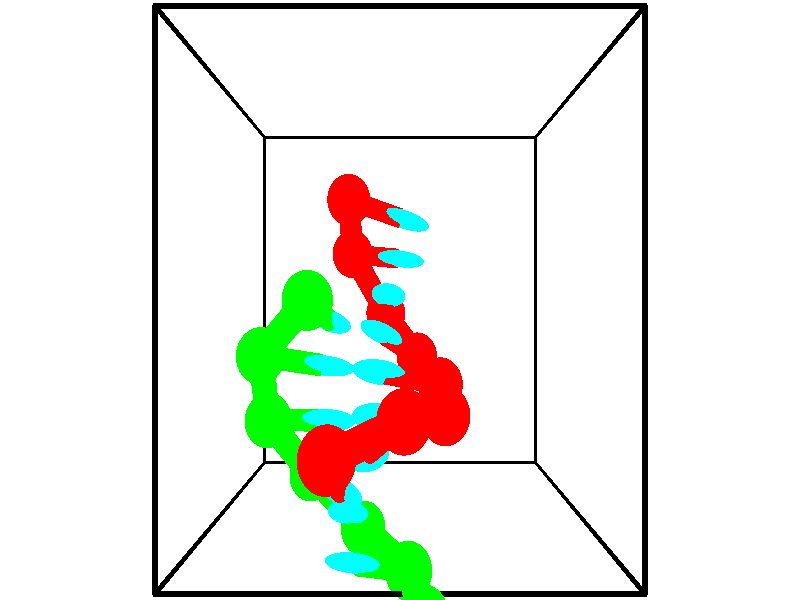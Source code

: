 // switches for output
#declare DRAW_BASES = 1; // possible values are 0, 1; only relevant for DNA ribbons
#declare DRAW_BASES_TYPE = 3; // possible values are 1, 2, 3; only relevant for DNA ribbons
#declare DRAW_FOG = 0; // set to 1 to enable fog

#include "colors.inc"

#include "transforms.inc"
background { rgb <1, 1, 1>}

#default {
   normal{
       ripples 0.25
       frequency 0.20
       turbulence 0.2
       lambda 5
   }
	finish {
		phong 0.1
		phong_size 40.
	}
}

// original window dimensions: 1024x640


// camera settings

camera {
	sky <-0, 1, 0>
	up <-0, 1, 0>
	right 1.6 * <1, 0, 0>
	location <2.5, 2.5, 11.1562>
	look_at <2.5, 2.5, 2.5>
	direction <0, 0, -8.6562>
	angle 67.0682
}


# declare cpy_camera_pos = <2.5, 2.5, 11.1562>;
# if (DRAW_FOG = 1)
fog {
	fog_type 2
	up vnormalize(cpy_camera_pos)
	color rgbt<1,1,1,0.3>
	distance 1e-5
	fog_alt 3e-3
	fog_offset 4
}
# end


// LIGHTS

# declare lum = 6;
global_settings {
	ambient_light rgb lum * <0.05, 0.05, 0.05>
	max_trace_level 15
}# declare cpy_direct_light_amount = 0.25;
light_source
{	1000 * <-1, -1, 1>,
	rgb lum * cpy_direct_light_amount
	parallel
}

light_source
{	1000 * <1, 1, -1>,
	rgb lum * cpy_direct_light_amount
	parallel
}

// strand 0

// nucleotide -1

// particle -1
sphere {
	<1.902637, 3.473150, 4.106155> 0.250000
	pigment { color rgbt <1,0,0,0> }
	no_shadow
}
cylinder {
	<2.278248, 3.373390, 4.011475>,  <2.503614, 3.313534, 3.954666>, 0.100000
	pigment { color rgbt <1,0,0,0> }
	no_shadow
}
cylinder {
	<2.278248, 3.373390, 4.011475>,  <1.902637, 3.473150, 4.106155>, 0.100000
	pigment { color rgbt <1,0,0,0> }
	no_shadow
}

// particle -1
sphere {
	<2.278248, 3.373390, 4.011475> 0.100000
	pigment { color rgbt <1,0,0,0> }
	no_shadow
}
sphere {
	0, 1
	scale<0.080000,0.200000,0.300000>
	matrix <-0.220391, -0.964961, 0.142403,
		-0.263924, -0.081554, -0.961090,
		0.939027, -0.249399, -0.236702,
		2.559956, 3.298570, 3.940464>
	pigment { color rgbt <0,1,1,0> }
	no_shadow
}
cylinder {
	<1.905627, 2.979270, 3.581846>,  <1.902637, 3.473150, 4.106155>, 0.130000
	pigment { color rgbt <1,0,0,0> }
	no_shadow
}

// nucleotide -1

// particle -1
sphere {
	<1.905627, 2.979270, 3.581846> 0.250000
	pigment { color rgbt <1,0,0,0> }
	no_shadow
}
cylinder {
	<2.249527, 2.939247, 3.782173>,  <2.455867, 2.915233, 3.902369>, 0.100000
	pigment { color rgbt <1,0,0,0> }
	no_shadow
}
cylinder {
	<2.249527, 2.939247, 3.782173>,  <1.905627, 2.979270, 3.581846>, 0.100000
	pigment { color rgbt <1,0,0,0> }
	no_shadow
}

// particle -1
sphere {
	<2.249527, 2.939247, 3.782173> 0.100000
	pigment { color rgbt <1,0,0,0> }
	no_shadow
}
sphere {
	0, 1
	scale<0.080000,0.200000,0.300000>
	matrix <-0.144815, -0.988134, 0.051185,
		0.489753, -0.116532, -0.864038,
		0.859750, -0.100057, 0.500817,
		2.507452, 2.909230, 3.932418>
	pigment { color rgbt <0,1,1,0> }
	no_shadow
}
cylinder {
	<2.317241, 2.357413, 3.368735>,  <1.905627, 2.979270, 3.581846>, 0.130000
	pigment { color rgbt <1,0,0,0> }
	no_shadow
}

// nucleotide -1

// particle -1
sphere {
	<2.317241, 2.357413, 3.368735> 0.250000
	pigment { color rgbt <1,0,0,0> }
	no_shadow
}
cylinder {
	<2.343540, 2.464722, 3.753174>,  <2.359320, 2.529107, 3.983837>, 0.100000
	pigment { color rgbt <1,0,0,0> }
	no_shadow
}
cylinder {
	<2.343540, 2.464722, 3.753174>,  <2.317241, 2.357413, 3.368735>, 0.100000
	pigment { color rgbt <1,0,0,0> }
	no_shadow
}

// particle -1
sphere {
	<2.343540, 2.464722, 3.753174> 0.100000
	pigment { color rgbt <1,0,0,0> }
	no_shadow
}
sphere {
	0, 1
	scale<0.080000,0.200000,0.300000>
	matrix <-0.113720, -0.954891, 0.274319,
		0.991335, -0.127332, -0.032274,
		0.065748, 0.268272, 0.961097,
		2.363265, 2.545203, 4.041503>
	pigment { color rgbt <0,1,1,0> }
	no_shadow
}
cylinder {
	<2.710001, 1.913952, 3.660797>,  <2.317241, 2.357413, 3.368735>, 0.130000
	pigment { color rgbt <1,0,0,0> }
	no_shadow
}

// nucleotide -1

// particle -1
sphere {
	<2.710001, 1.913952, 3.660797> 0.250000
	pigment { color rgbt <1,0,0,0> }
	no_shadow
}
cylinder {
	<2.467705, 2.065369, 3.940735>,  <2.322327, 2.156219, 4.108698>, 0.100000
	pigment { color rgbt <1,0,0,0> }
	no_shadow
}
cylinder {
	<2.467705, 2.065369, 3.940735>,  <2.710001, 1.913952, 3.660797>, 0.100000
	pigment { color rgbt <1,0,0,0> }
	no_shadow
}

// particle -1
sphere {
	<2.467705, 2.065369, 3.940735> 0.100000
	pigment { color rgbt <1,0,0,0> }
	no_shadow
}
sphere {
	0, 1
	scale<0.080000,0.200000,0.300000>
	matrix <-0.211991, -0.924565, 0.316606,
		0.766901, 0.043420, 0.640295,
		-0.605742, 0.378542, 0.699845,
		2.285982, 2.178931, 4.150688>
	pigment { color rgbt <0,1,1,0> }
	no_shadow
}
cylinder {
	<2.950134, 1.715354, 4.411691>,  <2.710001, 1.913952, 3.660797>, 0.130000
	pigment { color rgbt <1,0,0,0> }
	no_shadow
}

// nucleotide -1

// particle -1
sphere {
	<2.950134, 1.715354, 4.411691> 0.250000
	pigment { color rgbt <1,0,0,0> }
	no_shadow
}
cylinder {
	<2.565849, 1.786926, 4.496559>,  <2.335278, 1.829869, 4.547480>, 0.100000
	pigment { color rgbt <1,0,0,0> }
	no_shadow
}
cylinder {
	<2.565849, 1.786926, 4.496559>,  <2.950134, 1.715354, 4.411691>, 0.100000
	pigment { color rgbt <1,0,0,0> }
	no_shadow
}

// particle -1
sphere {
	<2.565849, 1.786926, 4.496559> 0.100000
	pigment { color rgbt <1,0,0,0> }
	no_shadow
}
sphere {
	0, 1
	scale<0.080000,0.200000,0.300000>
	matrix <-0.042648, -0.850540, 0.524177,
		0.274250, 0.494535, 0.824756,
		-0.960712, 0.178930, 0.212170,
		2.277636, 1.840605, 4.560210>
	pigment { color rgbt <0,1,1,0> }
	no_shadow
}
cylinder {
	<2.949012, 1.541486, 5.143718>,  <2.950134, 1.715354, 4.411691>, 0.130000
	pigment { color rgbt <1,0,0,0> }
	no_shadow
}

// nucleotide -1

// particle -1
sphere {
	<2.949012, 1.541486, 5.143718> 0.250000
	pigment { color rgbt <1,0,0,0> }
	no_shadow
}
cylinder {
	<2.570728, 1.511421, 5.017235>,  <2.343758, 1.493382, 4.941345>, 0.100000
	pigment { color rgbt <1,0,0,0> }
	no_shadow
}
cylinder {
	<2.570728, 1.511421, 5.017235>,  <2.949012, 1.541486, 5.143718>, 0.100000
	pigment { color rgbt <1,0,0,0> }
	no_shadow
}

// particle -1
sphere {
	<2.570728, 1.511421, 5.017235> 0.100000
	pigment { color rgbt <1,0,0,0> }
	no_shadow
}
sphere {
	0, 1
	scale<0.080000,0.200000,0.300000>
	matrix <-0.145236, -0.772630, 0.618020,
		-0.290763, 0.630391, 0.719767,
		-0.945708, -0.075162, -0.316208,
		2.287016, 1.488873, 4.922372>
	pigment { color rgbt <0,1,1,0> }
	no_shadow
}
cylinder {
	<2.535011, 1.585471, 5.709469>,  <2.949012, 1.541486, 5.143718>, 0.130000
	pigment { color rgbt <1,0,0,0> }
	no_shadow
}

// nucleotide -1

// particle -1
sphere {
	<2.535011, 1.585471, 5.709469> 0.250000
	pigment { color rgbt <1,0,0,0> }
	no_shadow
}
cylinder {
	<2.322086, 1.385635, 5.436104>,  <2.194331, 1.265734, 5.272084>, 0.100000
	pigment { color rgbt <1,0,0,0> }
	no_shadow
}
cylinder {
	<2.322086, 1.385635, 5.436104>,  <2.535011, 1.585471, 5.709469>, 0.100000
	pigment { color rgbt <1,0,0,0> }
	no_shadow
}

// particle -1
sphere {
	<2.322086, 1.385635, 5.436104> 0.100000
	pigment { color rgbt <1,0,0,0> }
	no_shadow
}
sphere {
	0, 1
	scale<0.080000,0.200000,0.300000>
	matrix <-0.156680, -0.735205, 0.659488,
		-0.831923, 0.458130, 0.313083,
		-0.532312, -0.499589, -0.683414,
		2.162393, 1.235759, 5.231080>
	pigment { color rgbt <0,1,1,0> }
	no_shadow
}
cylinder {
	<1.877818, 1.367511, 6.039224>,  <2.535011, 1.585471, 5.709469>, 0.130000
	pigment { color rgbt <1,0,0,0> }
	no_shadow
}

// nucleotide -1

// particle -1
sphere {
	<1.877818, 1.367511, 6.039224> 0.250000
	pigment { color rgbt <1,0,0,0> }
	no_shadow
}
cylinder {
	<1.918777, 1.148628, 5.706940>,  <1.943353, 1.017299, 5.507569>, 0.100000
	pigment { color rgbt <1,0,0,0> }
	no_shadow
}
cylinder {
	<1.918777, 1.148628, 5.706940>,  <1.877818, 1.367511, 6.039224>, 0.100000
	pigment { color rgbt <1,0,0,0> }
	no_shadow
}

// particle -1
sphere {
	<1.918777, 1.148628, 5.706940> 0.100000
	pigment { color rgbt <1,0,0,0> }
	no_shadow
}
sphere {
	0, 1
	scale<0.080000,0.200000,0.300000>
	matrix <-0.280269, -0.817139, 0.503720,
		-0.954444, 0.181242, -0.237039,
		0.102399, -0.547207, -0.830710,
		1.949497, 0.984466, 5.457726>
	pigment { color rgbt <0,1,1,0> }
	no_shadow
}
// strand 1

// nucleotide -1

// particle -1
sphere {
	<2.526324, -0.308164, 5.991372> 0.250000
	pigment { color rgbt <0,1,0,0> }
	no_shadow
}
cylinder {
	<2.222563, -0.374573, 5.739738>,  <2.040306, -0.414418, 5.588758>, 0.100000
	pigment { color rgbt <0,1,0,0> }
	no_shadow
}
cylinder {
	<2.222563, -0.374573, 5.739738>,  <2.526324, -0.308164, 5.991372>, 0.100000
	pigment { color rgbt <0,1,0,0> }
	no_shadow
}

// particle -1
sphere {
	<2.222563, -0.374573, 5.739738> 0.100000
	pigment { color rgbt <0,1,0,0> }
	no_shadow
}
sphere {
	0, 1
	scale<0.080000,0.200000,0.300000>
	matrix <0.042141, 0.952314, -0.302197,
		0.649255, -0.255999, -0.716193,
		-0.759402, -0.166021, -0.629082,
		1.994742, -0.424379, 5.551013>
	pigment { color rgbt <0,1,1,0> }
	no_shadow
}
cylinder {
	<2.725548, -0.033821, 5.376145>,  <2.526324, -0.308164, 5.991372>, 0.130000
	pigment { color rgbt <0,1,0,0> }
	no_shadow
}

// nucleotide -1

// particle -1
sphere {
	<2.725548, -0.033821, 5.376145> 0.250000
	pigment { color rgbt <0,1,0,0> }
	no_shadow
}
cylinder {
	<2.325549, -0.033386, 5.375290>,  <2.085550, -0.033125, 5.374777>, 0.100000
	pigment { color rgbt <0,1,0,0> }
	no_shadow
}
cylinder {
	<2.325549, -0.033386, 5.375290>,  <2.725548, -0.033821, 5.376145>, 0.100000
	pigment { color rgbt <0,1,0,0> }
	no_shadow
}

// particle -1
sphere {
	<2.325549, -0.033386, 5.375290> 0.100000
	pigment { color rgbt <0,1,0,0> }
	no_shadow
}
sphere {
	0, 1
	scale<0.080000,0.200000,0.300000>
	matrix <0.001975, 0.879241, -0.476373,
		0.001360, -0.476376, -0.879241,
		-0.999997, 0.001088, -0.002137,
		2.025550, -0.033060, 5.374649>
	pigment { color rgbt <0,1,1,0> }
	no_shadow
}
cylinder {
	<2.590496, 0.106752, 4.747156>,  <2.725548, -0.033821, 5.376145>, 0.130000
	pigment { color rgbt <0,1,0,0> }
	no_shadow
}

// nucleotide -1

// particle -1
sphere {
	<2.590496, 0.106752, 4.747156> 0.250000
	pigment { color rgbt <0,1,0,0> }
	no_shadow
}
cylinder {
	<2.268311, 0.219818, 4.955513>,  <2.075000, 0.287658, 5.080527>, 0.100000
	pigment { color rgbt <0,1,0,0> }
	no_shadow
}
cylinder {
	<2.268311, 0.219818, 4.955513>,  <2.590496, 0.106752, 4.747156>, 0.100000
	pigment { color rgbt <0,1,0,0> }
	no_shadow
}

// particle -1
sphere {
	<2.268311, 0.219818, 4.955513> 0.100000
	pigment { color rgbt <0,1,0,0> }
	no_shadow
}
sphere {
	0, 1
	scale<0.080000,0.200000,0.300000>
	matrix <0.038158, 0.901839, -0.430384,
		-0.591417, -0.326782, -0.737184,
		-0.805463, 0.282666, 0.520893,
		2.026672, 0.304618, 5.111781>
	pigment { color rgbt <0,1,1,0> }
	no_shadow
}
cylinder {
	<2.084217, 0.350593, 4.329415>,  <2.590496, 0.106752, 4.747156>, 0.130000
	pigment { color rgbt <0,1,0,0> }
	no_shadow
}

// nucleotide -1

// particle -1
sphere {
	<2.084217, 0.350593, 4.329415> 0.250000
	pigment { color rgbt <0,1,0,0> }
	no_shadow
}
cylinder {
	<2.016433, 0.535370, 4.677643>,  <1.975762, 0.646236, 4.886580>, 0.100000
	pigment { color rgbt <0,1,0,0> }
	no_shadow
}
cylinder {
	<2.016433, 0.535370, 4.677643>,  <2.084217, 0.350593, 4.329415>, 0.100000
	pigment { color rgbt <0,1,0,0> }
	no_shadow
}

// particle -1
sphere {
	<2.016433, 0.535370, 4.677643> 0.100000
	pigment { color rgbt <0,1,0,0> }
	no_shadow
}
sphere {
	0, 1
	scale<0.080000,0.200000,0.300000>
	matrix <-0.012638, 0.882254, -0.470603,
		-0.985456, -0.090750, -0.143668,
		-0.169459, 0.461943, 0.870570,
		1.965595, 0.673953, 4.938814>
	pigment { color rgbt <0,1,1,0> }
	no_shadow
}
cylinder {
	<1.476297, 0.817876, 4.176056>,  <2.084217, 0.350593, 4.329415>, 0.130000
	pigment { color rgbt <0,1,0,0> }
	no_shadow
}

// nucleotide -1

// particle -1
sphere {
	<1.476297, 0.817876, 4.176056> 0.250000
	pigment { color rgbt <0,1,0,0> }
	no_shadow
}
cylinder {
	<1.665575, 0.956528, 4.500015>,  <1.779142, 1.039719, 4.694391>, 0.100000
	pigment { color rgbt <0,1,0,0> }
	no_shadow
}
cylinder {
	<1.665575, 0.956528, 4.500015>,  <1.476297, 0.817876, 4.176056>, 0.100000
	pigment { color rgbt <0,1,0,0> }
	no_shadow
}

// particle -1
sphere {
	<1.665575, 0.956528, 4.500015> 0.100000
	pigment { color rgbt <0,1,0,0> }
	no_shadow
}
sphere {
	0, 1
	scale<0.080000,0.200000,0.300000>
	matrix <0.095742, 0.893657, -0.438417,
		-0.875739, 0.284999, 0.389687,
		0.473195, 0.346630, 0.809897,
		1.807534, 1.060517, 4.742984>
	pigment { color rgbt <0,1,1,0> }
	no_shadow
}
cylinder {
	<1.057410, 1.403382, 4.549648>,  <1.476297, 0.817876, 4.176056>, 0.130000
	pigment { color rgbt <0,1,0,0> }
	no_shadow
}

// nucleotide -1

// particle -1
sphere {
	<1.057410, 1.403382, 4.549648> 0.250000
	pigment { color rgbt <0,1,0,0> }
	no_shadow
}
cylinder {
	<1.444831, 1.420013, 4.647774>,  <1.677283, 1.429992, 4.706649>, 0.100000
	pigment { color rgbt <0,1,0,0> }
	no_shadow
}
cylinder {
	<1.444831, 1.420013, 4.647774>,  <1.057410, 1.403382, 4.549648>, 0.100000
	pigment { color rgbt <0,1,0,0> }
	no_shadow
}

// particle -1
sphere {
	<1.444831, 1.420013, 4.647774> 0.100000
	pigment { color rgbt <0,1,0,0> }
	no_shadow
}
sphere {
	0, 1
	scale<0.080000,0.200000,0.300000>
	matrix <0.071453, 0.897927, -0.434305,
		-0.238331, 0.438176, 0.866718,
		0.968552, 0.041579, 0.245313,
		1.735396, 1.432487, 4.721368>
	pigment { color rgbt <0,1,1,0> }
	no_shadow
}
cylinder {
	<1.046416, 2.014052, 4.858593>,  <1.057410, 1.403382, 4.549648>, 0.130000
	pigment { color rgbt <0,1,0,0> }
	no_shadow
}

// nucleotide -1

// particle -1
sphere {
	<1.046416, 2.014052, 4.858593> 0.250000
	pigment { color rgbt <0,1,0,0> }
	no_shadow
}
cylinder {
	<1.426053, 1.954285, 4.747673>,  <1.653836, 1.918424, 4.681121>, 0.100000
	pigment { color rgbt <0,1,0,0> }
	no_shadow
}
cylinder {
	<1.426053, 1.954285, 4.747673>,  <1.046416, 2.014052, 4.858593>, 0.100000
	pigment { color rgbt <0,1,0,0> }
	no_shadow
}

// particle -1
sphere {
	<1.426053, 1.954285, 4.747673> 0.100000
	pigment { color rgbt <0,1,0,0> }
	no_shadow
}
sphere {
	0, 1
	scale<0.080000,0.200000,0.300000>
	matrix <0.054871, 0.945299, -0.321557,
		0.310178, 0.289972, 0.905376,
		0.949094, -0.149419, -0.277300,
		1.710781, 1.909459, 4.664483>
	pigment { color rgbt <0,1,1,0> }
	no_shadow
}
cylinder {
	<1.588465, 2.496781, 5.214987>,  <1.046416, 2.014052, 4.858593>, 0.130000
	pigment { color rgbt <0,1,0,0> }
	no_shadow
}

// nucleotide -1

// particle -1
sphere {
	<1.588465, 2.496781, 5.214987> 0.250000
	pigment { color rgbt <0,1,0,0> }
	no_shadow
}
cylinder {
	<1.682335, 2.384583, 4.842697>,  <1.738657, 2.317264, 4.619323>, 0.100000
	pigment { color rgbt <0,1,0,0> }
	no_shadow
}
cylinder {
	<1.682335, 2.384583, 4.842697>,  <1.588465, 2.496781, 5.214987>, 0.100000
	pigment { color rgbt <0,1,0,0> }
	no_shadow
}

// particle -1
sphere {
	<1.682335, 2.384583, 4.842697> 0.100000
	pigment { color rgbt <0,1,0,0> }
	no_shadow
}
sphere {
	0, 1
	scale<0.080000,0.200000,0.300000>
	matrix <0.145404, 0.956821, -0.251698,
		0.961137, -0.076265, 0.265328,
		0.234676, -0.280496, -0.930725,
		1.752738, 2.300434, 4.563479>
	pigment { color rgbt <0,1,1,0> }
	no_shadow
}
// box output
cylinder {
	<0.000000, 0.000000, 0.000000>,  <5.000000, 0.000000, 0.000000>, 0.025000
	pigment { color rgbt <0,0,0,0> }
	no_shadow
}
cylinder {
	<0.000000, 0.000000, 0.000000>,  <0.000000, 5.000000, 0.000000>, 0.025000
	pigment { color rgbt <0,0,0,0> }
	no_shadow
}
cylinder {
	<0.000000, 0.000000, 0.000000>,  <0.000000, 0.000000, 5.000000>, 0.025000
	pigment { color rgbt <0,0,0,0> }
	no_shadow
}
cylinder {
	<5.000000, 5.000000, 5.000000>,  <0.000000, 5.000000, 5.000000>, 0.025000
	pigment { color rgbt <0,0,0,0> }
	no_shadow
}
cylinder {
	<5.000000, 5.000000, 5.000000>,  <5.000000, 0.000000, 5.000000>, 0.025000
	pigment { color rgbt <0,0,0,0> }
	no_shadow
}
cylinder {
	<5.000000, 5.000000, 5.000000>,  <5.000000, 5.000000, 0.000000>, 0.025000
	pigment { color rgbt <0,0,0,0> }
	no_shadow
}
cylinder {
	<0.000000, 0.000000, 5.000000>,  <0.000000, 5.000000, 5.000000>, 0.025000
	pigment { color rgbt <0,0,0,0> }
	no_shadow
}
cylinder {
	<0.000000, 0.000000, 5.000000>,  <5.000000, 0.000000, 5.000000>, 0.025000
	pigment { color rgbt <0,0,0,0> }
	no_shadow
}
cylinder {
	<5.000000, 5.000000, 0.000000>,  <0.000000, 5.000000, 0.000000>, 0.025000
	pigment { color rgbt <0,0,0,0> }
	no_shadow
}
cylinder {
	<5.000000, 5.000000, 0.000000>,  <5.000000, 0.000000, 0.000000>, 0.025000
	pigment { color rgbt <0,0,0,0> }
	no_shadow
}
cylinder {
	<5.000000, 0.000000, 5.000000>,  <5.000000, 0.000000, 0.000000>, 0.025000
	pigment { color rgbt <0,0,0,0> }
	no_shadow
}
cylinder {
	<0.000000, 5.000000, 0.000000>,  <0.000000, 5.000000, 5.000000>, 0.025000
	pigment { color rgbt <0,0,0,0> }
	no_shadow
}
// end of box output
